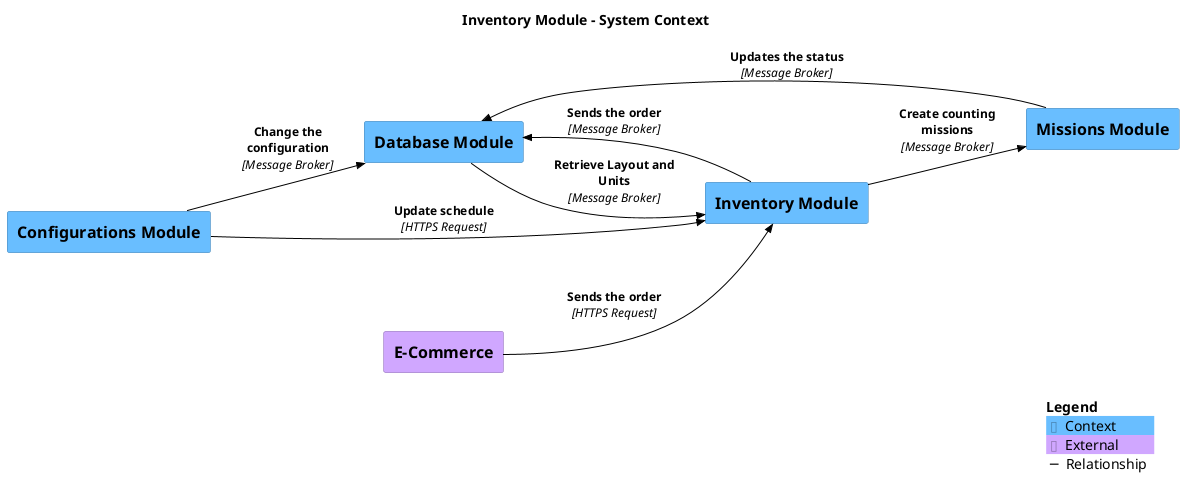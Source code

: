 @startuml
set separator none
title Inventory Module - System Context

left to right direction

!include <C4/C4>
!include <C4/C4_Context>

AddElementTag("Context", $bgColor="#69beff", $borderColor="#4985b2", $fontColor="#000000", $sprite="", $shadowing="")
AddElementTag("External", $bgColor="#d0a7ff", $borderColor="#9174b2", $fontColor="#000000", $sprite="", $shadowing="")

AddRelTag("Relationship", $textColor="#000000", $lineColor="#000000", $lineStyle = "")

System(ConfigurationsModule, "Configurations Module", $descr="", $tags="Context", $link="")
System(ECommerce, "E-Commerce", $descr="", $tags="External", $link="")
System(DatabaseModule, "Database Module", $descr="", $tags="Context", $link="")
System(MissionsModule, "Missions Module", $descr="", $tags="Context", $link="")
System(InventoryModule, "Inventory Module", $descr="", $tags="Context", $link="")

Rel_D(ConfigurationsModule, DatabaseModule, "Change the configuration", $techn="Message Broker", $tags="Relationship", $link="")
Rel_D(ConfigurationsModule, InventoryModule, "Update schedule", $techn="HTTPS Request", $tags="Relationship", $link="")
Rel_D(MissionsModule, DatabaseModule, "Updates the status", $techn="Message Broker", $tags="Relationship", $link="")
Rel_D(InventoryModule, MissionsModule, "Create counting missions", $techn="Message Broker", $tags="Relationship", $link="")
Rel_D(DatabaseModule, InventoryModule, "Retrieve Layout and Units", $techn="Message Broker", $tags="Relationship", $link="")
Rel_D(InventoryModule, DatabaseModule, "Sends the order", $techn="Message Broker", $tags="Relationship", $link="")
Rel_D(ECommerce, InventoryModule, "Sends the order", $techn="HTTPS Request", $tags="Relationship", $link="")

SHOW_LEGEND(true)
@enduml